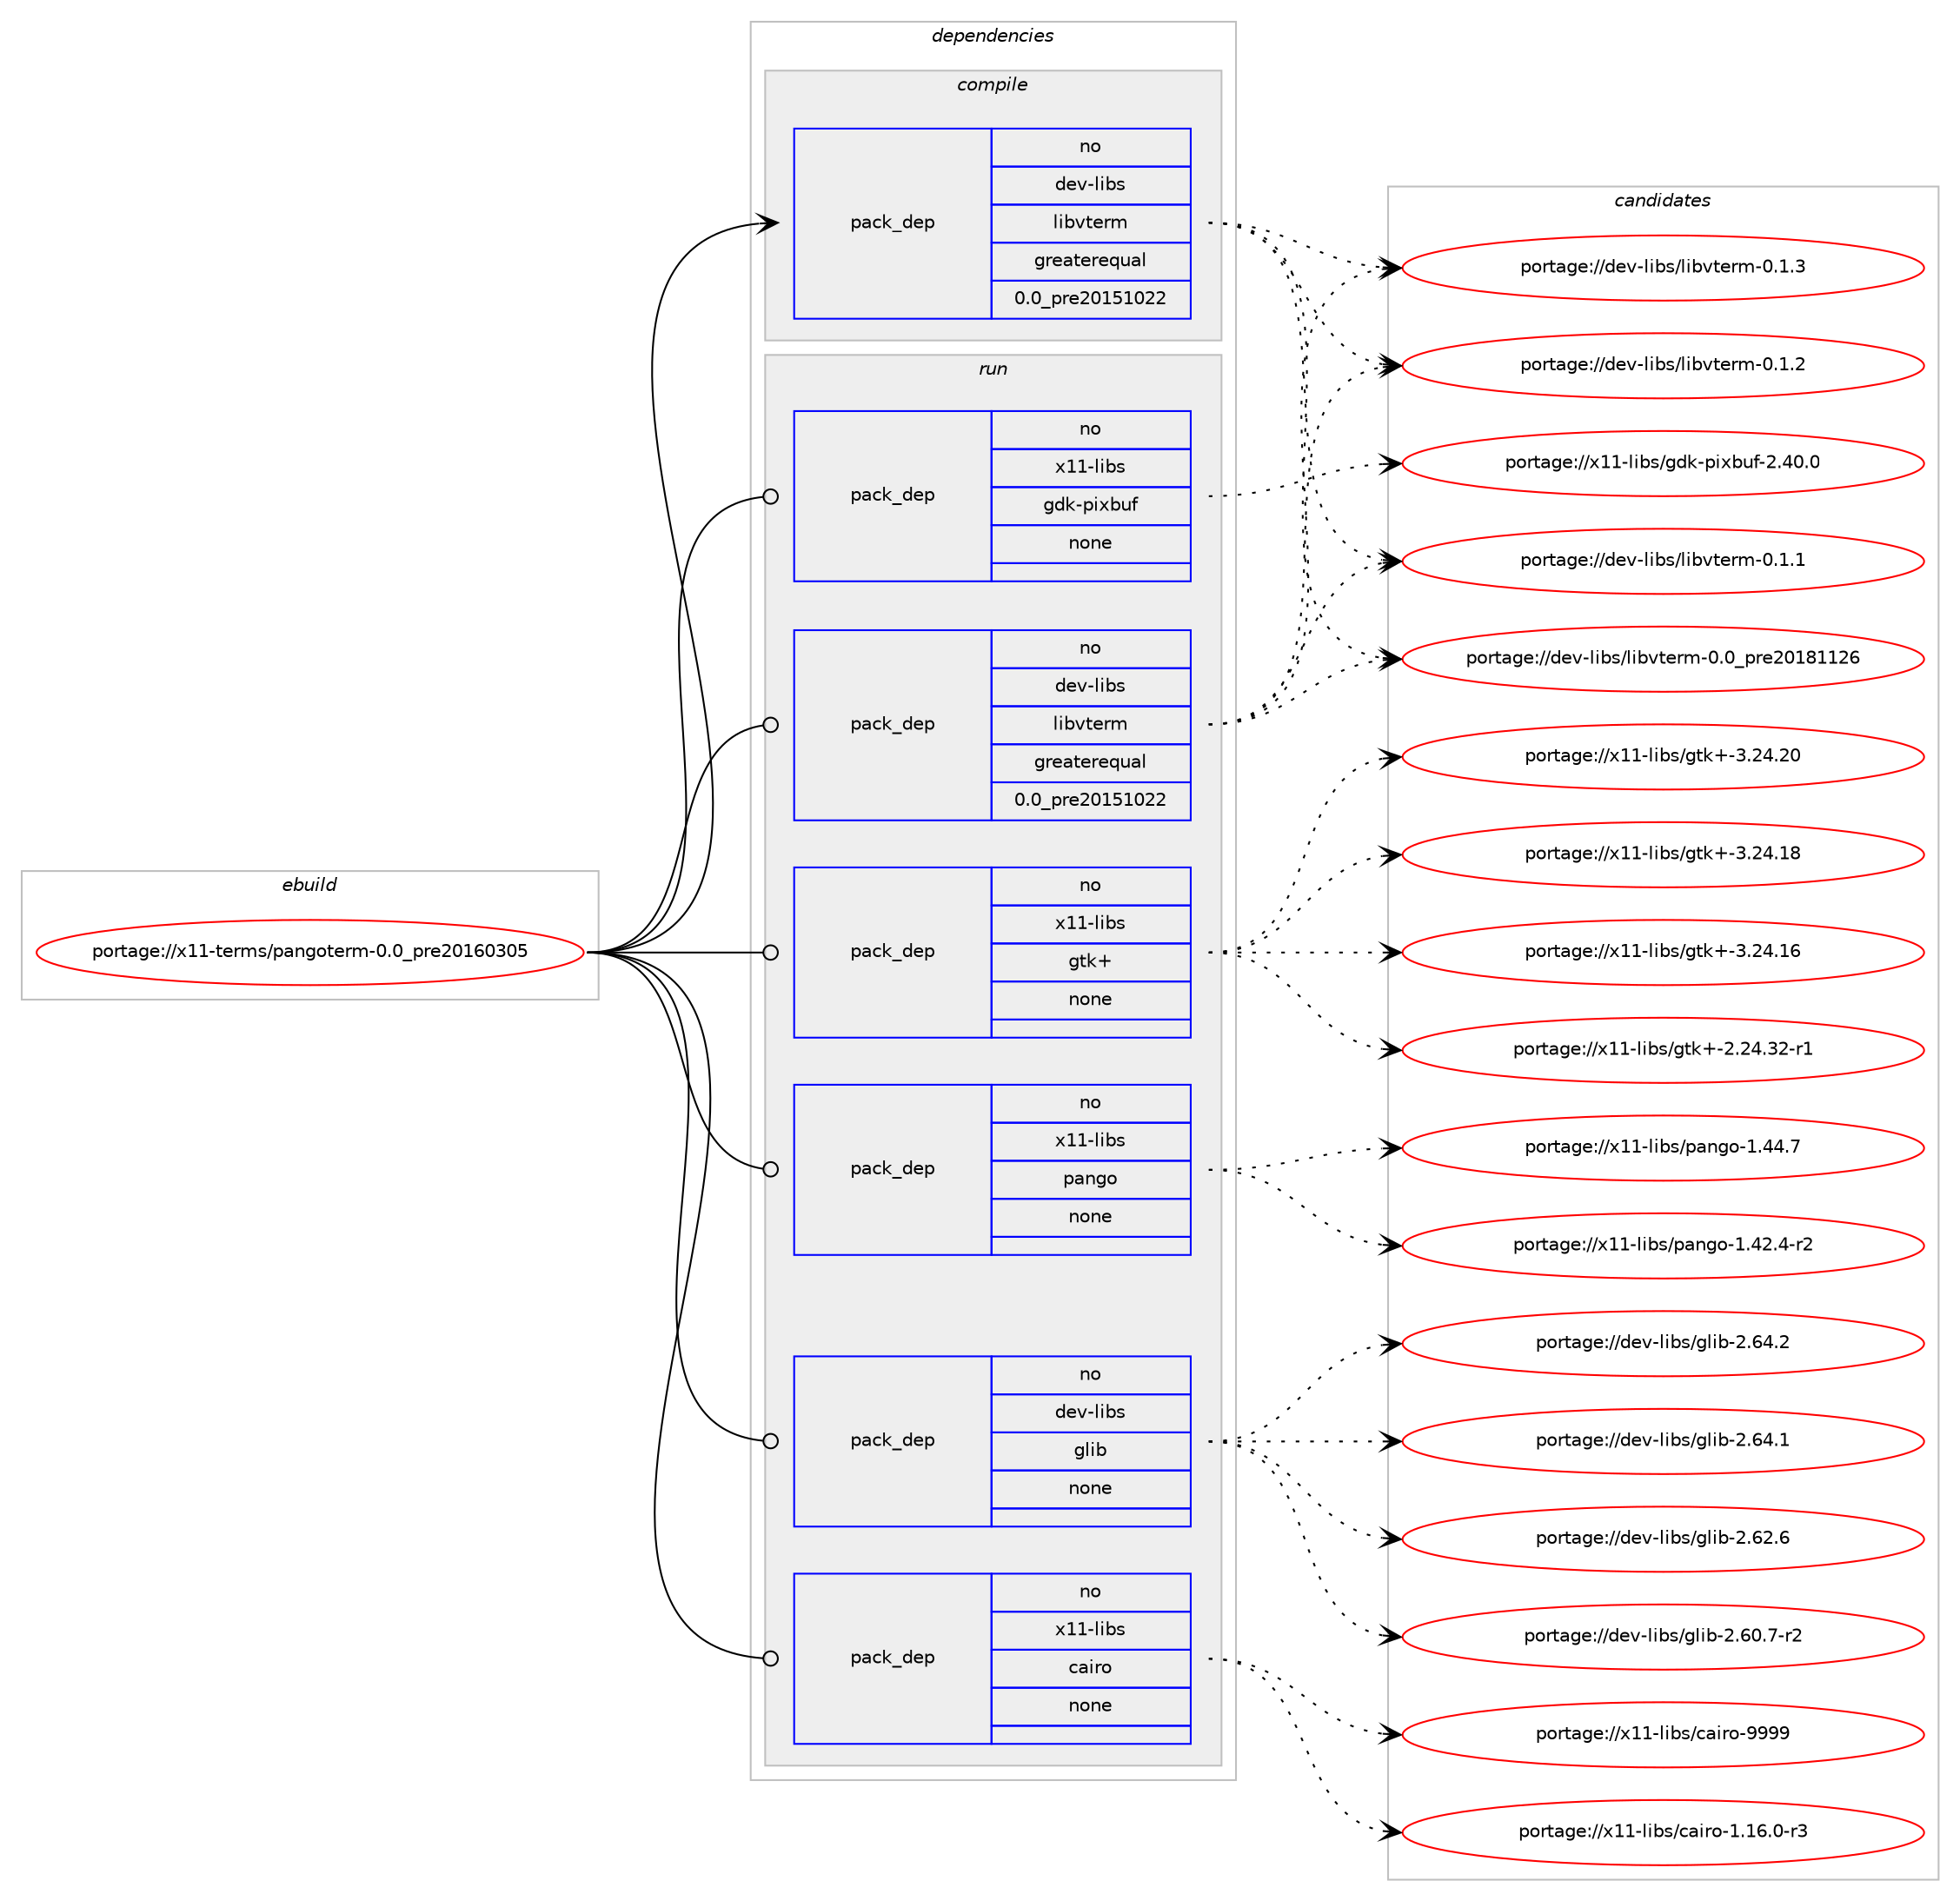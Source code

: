 digraph prolog {

# *************
# Graph options
# *************

newrank=true;
concentrate=true;
compound=true;
graph [rankdir=LR,fontname=Helvetica,fontsize=10,ranksep=1.5];#, ranksep=2.5, nodesep=0.2];
edge  [arrowhead=vee];
node  [fontname=Helvetica,fontsize=10];

# **********
# The ebuild
# **********

subgraph cluster_leftcol {
color=gray;
rank=same;
label=<<i>ebuild</i>>;
id [label="portage://x11-terms/pangoterm-0.0_pre20160305", color=red, width=4, href="../x11-terms/pangoterm-0.0_pre20160305.svg"];
}

# ****************
# The dependencies
# ****************

subgraph cluster_midcol {
color=gray;
label=<<i>dependencies</i>>;
subgraph cluster_compile {
fillcolor="#eeeeee";
style=filled;
label=<<i>compile</i>>;
subgraph pack933 {
dependency1104 [label=<<TABLE BORDER="0" CELLBORDER="1" CELLSPACING="0" CELLPADDING="4" WIDTH="220"><TR><TD ROWSPAN="6" CELLPADDING="30">pack_dep</TD></TR><TR><TD WIDTH="110">no</TD></TR><TR><TD>dev-libs</TD></TR><TR><TD>libvterm</TD></TR><TR><TD>greaterequal</TD></TR><TR><TD>0.0_pre20151022</TD></TR></TABLE>>, shape=none, color=blue];
}
id:e -> dependency1104:w [weight=20,style="solid",arrowhead="vee"];
}
subgraph cluster_compileandrun {
fillcolor="#eeeeee";
style=filled;
label=<<i>compile and run</i>>;
}
subgraph cluster_run {
fillcolor="#eeeeee";
style=filled;
label=<<i>run</i>>;
subgraph pack934 {
dependency1105 [label=<<TABLE BORDER="0" CELLBORDER="1" CELLSPACING="0" CELLPADDING="4" WIDTH="220"><TR><TD ROWSPAN="6" CELLPADDING="30">pack_dep</TD></TR><TR><TD WIDTH="110">no</TD></TR><TR><TD>dev-libs</TD></TR><TR><TD>glib</TD></TR><TR><TD>none</TD></TR><TR><TD></TD></TR></TABLE>>, shape=none, color=blue];
}
id:e -> dependency1105:w [weight=20,style="solid",arrowhead="odot"];
subgraph pack935 {
dependency1106 [label=<<TABLE BORDER="0" CELLBORDER="1" CELLSPACING="0" CELLPADDING="4" WIDTH="220"><TR><TD ROWSPAN="6" CELLPADDING="30">pack_dep</TD></TR><TR><TD WIDTH="110">no</TD></TR><TR><TD>dev-libs</TD></TR><TR><TD>libvterm</TD></TR><TR><TD>greaterequal</TD></TR><TR><TD>0.0_pre20151022</TD></TR></TABLE>>, shape=none, color=blue];
}
id:e -> dependency1106:w [weight=20,style="solid",arrowhead="odot"];
subgraph pack936 {
dependency1107 [label=<<TABLE BORDER="0" CELLBORDER="1" CELLSPACING="0" CELLPADDING="4" WIDTH="220"><TR><TD ROWSPAN="6" CELLPADDING="30">pack_dep</TD></TR><TR><TD WIDTH="110">no</TD></TR><TR><TD>x11-libs</TD></TR><TR><TD>cairo</TD></TR><TR><TD>none</TD></TR><TR><TD></TD></TR></TABLE>>, shape=none, color=blue];
}
id:e -> dependency1107:w [weight=20,style="solid",arrowhead="odot"];
subgraph pack937 {
dependency1108 [label=<<TABLE BORDER="0" CELLBORDER="1" CELLSPACING="0" CELLPADDING="4" WIDTH="220"><TR><TD ROWSPAN="6" CELLPADDING="30">pack_dep</TD></TR><TR><TD WIDTH="110">no</TD></TR><TR><TD>x11-libs</TD></TR><TR><TD>gdk-pixbuf</TD></TR><TR><TD>none</TD></TR><TR><TD></TD></TR></TABLE>>, shape=none, color=blue];
}
id:e -> dependency1108:w [weight=20,style="solid",arrowhead="odot"];
subgraph pack938 {
dependency1109 [label=<<TABLE BORDER="0" CELLBORDER="1" CELLSPACING="0" CELLPADDING="4" WIDTH="220"><TR><TD ROWSPAN="6" CELLPADDING="30">pack_dep</TD></TR><TR><TD WIDTH="110">no</TD></TR><TR><TD>x11-libs</TD></TR><TR><TD>gtk+</TD></TR><TR><TD>none</TD></TR><TR><TD></TD></TR></TABLE>>, shape=none, color=blue];
}
id:e -> dependency1109:w [weight=20,style="solid",arrowhead="odot"];
subgraph pack939 {
dependency1110 [label=<<TABLE BORDER="0" CELLBORDER="1" CELLSPACING="0" CELLPADDING="4" WIDTH="220"><TR><TD ROWSPAN="6" CELLPADDING="30">pack_dep</TD></TR><TR><TD WIDTH="110">no</TD></TR><TR><TD>x11-libs</TD></TR><TR><TD>pango</TD></TR><TR><TD>none</TD></TR><TR><TD></TD></TR></TABLE>>, shape=none, color=blue];
}
id:e -> dependency1110:w [weight=20,style="solid",arrowhead="odot"];
}
}

# **************
# The candidates
# **************

subgraph cluster_choices {
rank=same;
color=gray;
label=<<i>candidates</i>>;

subgraph choice933 {
color=black;
nodesep=1;
choice10010111845108105981154710810598118116101114109454846494651 [label="portage://dev-libs/libvterm-0.1.3", color=red, width=4,href="../dev-libs/libvterm-0.1.3.svg"];
choice10010111845108105981154710810598118116101114109454846494650 [label="portage://dev-libs/libvterm-0.1.2", color=red, width=4,href="../dev-libs/libvterm-0.1.2.svg"];
choice10010111845108105981154710810598118116101114109454846494649 [label="portage://dev-libs/libvterm-0.1.1", color=red, width=4,href="../dev-libs/libvterm-0.1.1.svg"];
choice1001011184510810598115471081059811811610111410945484648951121141015048495649495054 [label="portage://dev-libs/libvterm-0.0_pre20181126", color=red, width=4,href="../dev-libs/libvterm-0.0_pre20181126.svg"];
dependency1104:e -> choice10010111845108105981154710810598118116101114109454846494651:w [style=dotted,weight="100"];
dependency1104:e -> choice10010111845108105981154710810598118116101114109454846494650:w [style=dotted,weight="100"];
dependency1104:e -> choice10010111845108105981154710810598118116101114109454846494649:w [style=dotted,weight="100"];
dependency1104:e -> choice1001011184510810598115471081059811811610111410945484648951121141015048495649495054:w [style=dotted,weight="100"];
}
subgraph choice934 {
color=black;
nodesep=1;
choice1001011184510810598115471031081059845504654524650 [label="portage://dev-libs/glib-2.64.2", color=red, width=4,href="../dev-libs/glib-2.64.2.svg"];
choice1001011184510810598115471031081059845504654524649 [label="portage://dev-libs/glib-2.64.1", color=red, width=4,href="../dev-libs/glib-2.64.1.svg"];
choice1001011184510810598115471031081059845504654504654 [label="portage://dev-libs/glib-2.62.6", color=red, width=4,href="../dev-libs/glib-2.62.6.svg"];
choice10010111845108105981154710310810598455046544846554511450 [label="portage://dev-libs/glib-2.60.7-r2", color=red, width=4,href="../dev-libs/glib-2.60.7-r2.svg"];
dependency1105:e -> choice1001011184510810598115471031081059845504654524650:w [style=dotted,weight="100"];
dependency1105:e -> choice1001011184510810598115471031081059845504654524649:w [style=dotted,weight="100"];
dependency1105:e -> choice1001011184510810598115471031081059845504654504654:w [style=dotted,weight="100"];
dependency1105:e -> choice10010111845108105981154710310810598455046544846554511450:w [style=dotted,weight="100"];
}
subgraph choice935 {
color=black;
nodesep=1;
choice10010111845108105981154710810598118116101114109454846494651 [label="portage://dev-libs/libvterm-0.1.3", color=red, width=4,href="../dev-libs/libvterm-0.1.3.svg"];
choice10010111845108105981154710810598118116101114109454846494650 [label="portage://dev-libs/libvterm-0.1.2", color=red, width=4,href="../dev-libs/libvterm-0.1.2.svg"];
choice10010111845108105981154710810598118116101114109454846494649 [label="portage://dev-libs/libvterm-0.1.1", color=red, width=4,href="../dev-libs/libvterm-0.1.1.svg"];
choice1001011184510810598115471081059811811610111410945484648951121141015048495649495054 [label="portage://dev-libs/libvterm-0.0_pre20181126", color=red, width=4,href="../dev-libs/libvterm-0.0_pre20181126.svg"];
dependency1106:e -> choice10010111845108105981154710810598118116101114109454846494651:w [style=dotted,weight="100"];
dependency1106:e -> choice10010111845108105981154710810598118116101114109454846494650:w [style=dotted,weight="100"];
dependency1106:e -> choice10010111845108105981154710810598118116101114109454846494649:w [style=dotted,weight="100"];
dependency1106:e -> choice1001011184510810598115471081059811811610111410945484648951121141015048495649495054:w [style=dotted,weight="100"];
}
subgraph choice936 {
color=black;
nodesep=1;
choice120494945108105981154799971051141114557575757 [label="portage://x11-libs/cairo-9999", color=red, width=4,href="../x11-libs/cairo-9999.svg"];
choice12049494510810598115479997105114111454946495446484511451 [label="portage://x11-libs/cairo-1.16.0-r3", color=red, width=4,href="../x11-libs/cairo-1.16.0-r3.svg"];
dependency1107:e -> choice120494945108105981154799971051141114557575757:w [style=dotted,weight="100"];
dependency1107:e -> choice12049494510810598115479997105114111454946495446484511451:w [style=dotted,weight="100"];
}
subgraph choice937 {
color=black;
nodesep=1;
choice1204949451081059811547103100107451121051209811710245504652484648 [label="portage://x11-libs/gdk-pixbuf-2.40.0", color=red, width=4,href="../x11-libs/gdk-pixbuf-2.40.0.svg"];
dependency1108:e -> choice1204949451081059811547103100107451121051209811710245504652484648:w [style=dotted,weight="100"];
}
subgraph choice938 {
color=black;
nodesep=1;
choice1204949451081059811547103116107434551465052465048 [label="portage://x11-libs/gtk+-3.24.20", color=red, width=4,href="../x11-libs/gtk+-3.24.20.svg"];
choice1204949451081059811547103116107434551465052464956 [label="portage://x11-libs/gtk+-3.24.18", color=red, width=4,href="../x11-libs/gtk+-3.24.18.svg"];
choice1204949451081059811547103116107434551465052464954 [label="portage://x11-libs/gtk+-3.24.16", color=red, width=4,href="../x11-libs/gtk+-3.24.16.svg"];
choice12049494510810598115471031161074345504650524651504511449 [label="portage://x11-libs/gtk+-2.24.32-r1", color=red, width=4,href="../x11-libs/gtk+-2.24.32-r1.svg"];
dependency1109:e -> choice1204949451081059811547103116107434551465052465048:w [style=dotted,weight="100"];
dependency1109:e -> choice1204949451081059811547103116107434551465052464956:w [style=dotted,weight="100"];
dependency1109:e -> choice1204949451081059811547103116107434551465052464954:w [style=dotted,weight="100"];
dependency1109:e -> choice12049494510810598115471031161074345504650524651504511449:w [style=dotted,weight="100"];
}
subgraph choice939 {
color=black;
nodesep=1;
choice12049494510810598115471129711010311145494652524655 [label="portage://x11-libs/pango-1.44.7", color=red, width=4,href="../x11-libs/pango-1.44.7.svg"];
choice120494945108105981154711297110103111454946525046524511450 [label="portage://x11-libs/pango-1.42.4-r2", color=red, width=4,href="../x11-libs/pango-1.42.4-r2.svg"];
dependency1110:e -> choice12049494510810598115471129711010311145494652524655:w [style=dotted,weight="100"];
dependency1110:e -> choice120494945108105981154711297110103111454946525046524511450:w [style=dotted,weight="100"];
}
}

}
